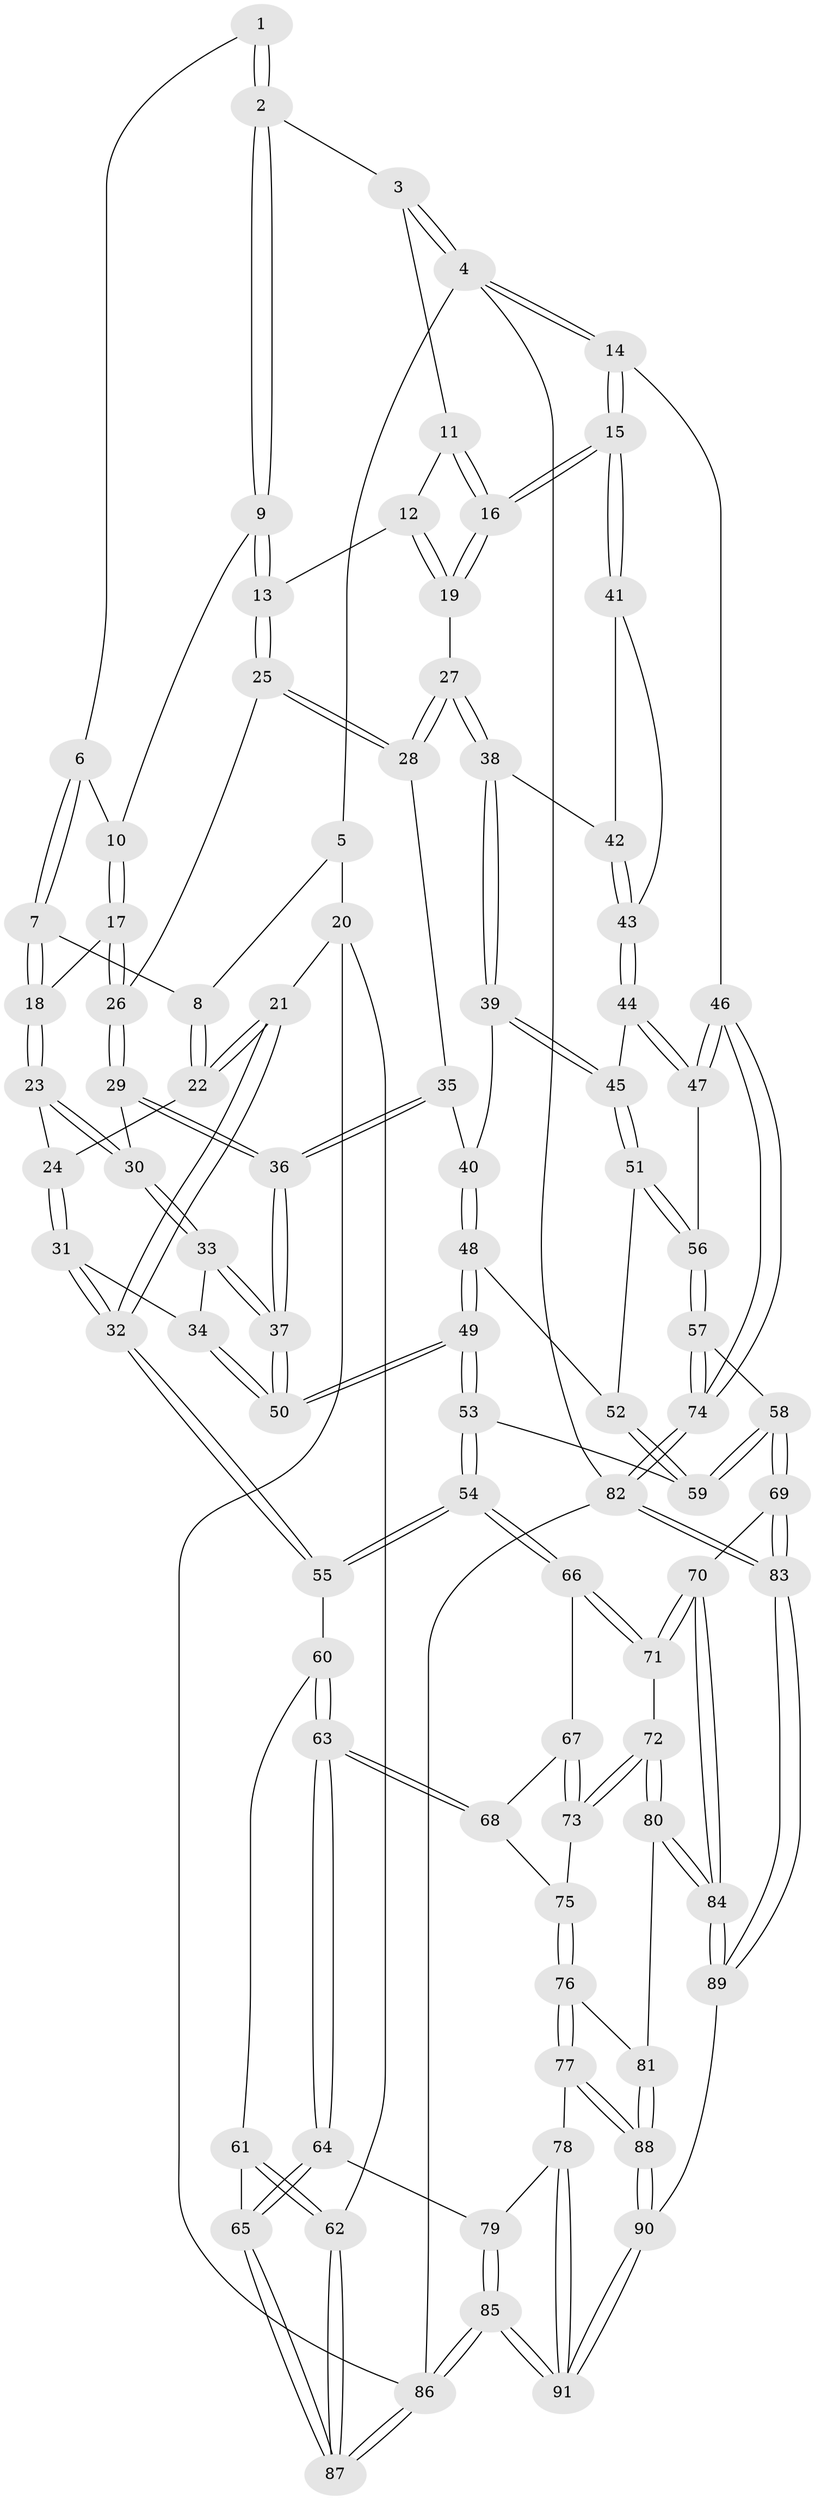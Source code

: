 // coarse degree distribution, {3: 0.14285714285714285, 5: 0.2857142857142857, 4: 0.42857142857142855, 8: 0.017857142857142856, 6: 0.125}
// Generated by graph-tools (version 1.1) at 2025/52/02/27/25 19:52:43]
// undirected, 91 vertices, 224 edges
graph export_dot {
graph [start="1"]
  node [color=gray90,style=filled];
  1 [pos="+0.5528202546527113+0"];
  2 [pos="+0.8579893534037449+0"];
  3 [pos="+0.8782983568226919+0"];
  4 [pos="+1+0"];
  5 [pos="+0.26107518957411596+0"];
  6 [pos="+0.5459104660643428+0.07554149207359223"];
  7 [pos="+0.4354629075528+0.14304613198027205"];
  8 [pos="+0.25240442902350796+0"];
  9 [pos="+0.6107109877334886+0.15258750211193464"];
  10 [pos="+0.5666583695194514+0.10754441625064728"];
  11 [pos="+0.864472101355176+0"];
  12 [pos="+0.7472692089758322+0.12677365827064624"];
  13 [pos="+0.6270295341201937+0.19290900075322134"];
  14 [pos="+1+0.40830334623957687"];
  15 [pos="+1+0.38630531903144033"];
  16 [pos="+0.9046676347430898+0.29196116274424444"];
  17 [pos="+0.46511391931122636+0.22454453573839647"];
  18 [pos="+0.4417374838591734+0.17126481822023631"];
  19 [pos="+0.8086896229365377+0.3042661561490015"];
  20 [pos="+0+0.29655858608124036"];
  21 [pos="+0+0.28874150006891236"];
  22 [pos="+0.18470281472698982+0.14763102139105638"];
  23 [pos="+0.27349297261459504+0.22783310610750632"];
  24 [pos="+0.2371664391515842+0.21160747959577086"];
  25 [pos="+0.6163626195148022+0.2568911067074331"];
  26 [pos="+0.47149604242212706+0.24791721753222928"];
  27 [pos="+0.7914301830225765+0.3129024362050438"];
  28 [pos="+0.6395663066148564+0.2902902522067842"];
  29 [pos="+0.41619761558337+0.3111642749048233"];
  30 [pos="+0.4072414376389183+0.31176626995193846"];
  31 [pos="+0.2452315567213627+0.4404600804166297"];
  32 [pos="+0.2105797035215445+0.47975397419993515"];
  33 [pos="+0.3137006079501062+0.4051418804289683"];
  34 [pos="+0.2822897682329761+0.42689741629744615"];
  35 [pos="+0.6182135456290418+0.34494592728507956"];
  36 [pos="+0.5066455658460653+0.4597308880104283"];
  37 [pos="+0.5053263723114699+0.4741626663749172"];
  38 [pos="+0.775380941764872+0.3876245610053583"];
  39 [pos="+0.743119360197141+0.46042625757281064"];
  40 [pos="+0.6828153010069508+0.4607848892064156"];
  41 [pos="+0.8430808815705724+0.4482126579027498"];
  42 [pos="+0.8094683806959841+0.42435986005638476"];
  43 [pos="+0.8337539999555396+0.4734459959738445"];
  44 [pos="+0.8339688789376091+0.5219359662843583"];
  45 [pos="+0.7523732376195699+0.4800801896918269"];
  46 [pos="+1+0.5567068970248602"];
  47 [pos="+0.9048839836960677+0.5830358229531399"];
  48 [pos="+0.6066715172148296+0.5247540309660074"];
  49 [pos="+0.5074850670969898+0.53537649708669"];
  50 [pos="+0.506244083914772+0.5287213574180438"];
  51 [pos="+0.7265226277460484+0.5530381091313323"];
  52 [pos="+0.6617713335289449+0.5556943863083069"];
  53 [pos="+0.49296817728024744+0.5720961399878816"];
  54 [pos="+0.49112129644289315+0.5763786489773388"];
  55 [pos="+0.213573723985614+0.5205384158387921"];
  56 [pos="+0.7860286392148903+0.6548415356737053"];
  57 [pos="+0.7330647430901758+0.7307905186542099"];
  58 [pos="+0.7243471174960582+0.7344968527428796"];
  59 [pos="+0.6759484769918247+0.6149854222282429"];
  60 [pos="+0.20633099736972355+0.5415962192662911"];
  61 [pos="+0.12739304205599156+0.5826141641878541"];
  62 [pos="+0+0.6807617084237055"];
  63 [pos="+0.2719175358454844+0.7181491828778851"];
  64 [pos="+0.2159848160345377+0.7946298547612264"];
  65 [pos="+0.14122316632467513+0.8252056913709169"];
  66 [pos="+0.49099776269843265+0.5817699988733094"];
  67 [pos="+0.40434019524841014+0.6562127134672783"];
  68 [pos="+0.3212972090803554+0.7150935922163346"];
  69 [pos="+0.649935243069253+0.7853370430853968"];
  70 [pos="+0.6423499754328484+0.7828592901120237"];
  71 [pos="+0.5966730590012546+0.760111282975237"];
  72 [pos="+0.4976040188524967+0.8000120051643779"];
  73 [pos="+0.46067875444704837+0.7892276642424211"];
  74 [pos="+1+1"];
  75 [pos="+0.38850617895634587+0.7779777001047036"];
  76 [pos="+0.37785955941392324+0.8676640457984609"];
  77 [pos="+0.3372025945498332+0.88072717388313"];
  78 [pos="+0.31042428406249706+0.876572224472691"];
  79 [pos="+0.2852745328158537+0.8595430513447077"];
  80 [pos="+0.453561094710399+0.8709275063156803"];
  81 [pos="+0.41785414718773434+0.8823963973741793"];
  82 [pos="+1+1"];
  83 [pos="+0.7496525798602246+1"];
  84 [pos="+0.4953752160309187+0.9349831258678537"];
  85 [pos="+0.15102726502674+1"];
  86 [pos="+0+1"];
  87 [pos="+0+1"];
  88 [pos="+0.40321788840854506+1"];
  89 [pos="+0.5074668352277419+1"];
  90 [pos="+0.4185716605670052+1"];
  91 [pos="+0.2677783016076718+1"];
  1 -- 2;
  1 -- 2;
  1 -- 6;
  2 -- 3;
  2 -- 9;
  2 -- 9;
  3 -- 4;
  3 -- 4;
  3 -- 11;
  4 -- 5;
  4 -- 14;
  4 -- 14;
  4 -- 82;
  5 -- 8;
  5 -- 20;
  6 -- 7;
  6 -- 7;
  6 -- 10;
  7 -- 8;
  7 -- 18;
  7 -- 18;
  8 -- 22;
  8 -- 22;
  9 -- 10;
  9 -- 13;
  9 -- 13;
  10 -- 17;
  10 -- 17;
  11 -- 12;
  11 -- 16;
  11 -- 16;
  12 -- 13;
  12 -- 19;
  12 -- 19;
  13 -- 25;
  13 -- 25;
  14 -- 15;
  14 -- 15;
  14 -- 46;
  15 -- 16;
  15 -- 16;
  15 -- 41;
  15 -- 41;
  16 -- 19;
  16 -- 19;
  17 -- 18;
  17 -- 26;
  17 -- 26;
  18 -- 23;
  18 -- 23;
  19 -- 27;
  20 -- 21;
  20 -- 62;
  20 -- 86;
  21 -- 22;
  21 -- 22;
  21 -- 32;
  21 -- 32;
  22 -- 24;
  23 -- 24;
  23 -- 30;
  23 -- 30;
  24 -- 31;
  24 -- 31;
  25 -- 26;
  25 -- 28;
  25 -- 28;
  26 -- 29;
  26 -- 29;
  27 -- 28;
  27 -- 28;
  27 -- 38;
  27 -- 38;
  28 -- 35;
  29 -- 30;
  29 -- 36;
  29 -- 36;
  30 -- 33;
  30 -- 33;
  31 -- 32;
  31 -- 32;
  31 -- 34;
  32 -- 55;
  32 -- 55;
  33 -- 34;
  33 -- 37;
  33 -- 37;
  34 -- 50;
  34 -- 50;
  35 -- 36;
  35 -- 36;
  35 -- 40;
  36 -- 37;
  36 -- 37;
  37 -- 50;
  37 -- 50;
  38 -- 39;
  38 -- 39;
  38 -- 42;
  39 -- 40;
  39 -- 45;
  39 -- 45;
  40 -- 48;
  40 -- 48;
  41 -- 42;
  41 -- 43;
  42 -- 43;
  42 -- 43;
  43 -- 44;
  43 -- 44;
  44 -- 45;
  44 -- 47;
  44 -- 47;
  45 -- 51;
  45 -- 51;
  46 -- 47;
  46 -- 47;
  46 -- 74;
  46 -- 74;
  47 -- 56;
  48 -- 49;
  48 -- 49;
  48 -- 52;
  49 -- 50;
  49 -- 50;
  49 -- 53;
  49 -- 53;
  51 -- 52;
  51 -- 56;
  51 -- 56;
  52 -- 59;
  52 -- 59;
  53 -- 54;
  53 -- 54;
  53 -- 59;
  54 -- 55;
  54 -- 55;
  54 -- 66;
  54 -- 66;
  55 -- 60;
  56 -- 57;
  56 -- 57;
  57 -- 58;
  57 -- 74;
  57 -- 74;
  58 -- 59;
  58 -- 59;
  58 -- 69;
  58 -- 69;
  60 -- 61;
  60 -- 63;
  60 -- 63;
  61 -- 62;
  61 -- 62;
  61 -- 65;
  62 -- 87;
  62 -- 87;
  63 -- 64;
  63 -- 64;
  63 -- 68;
  63 -- 68;
  64 -- 65;
  64 -- 65;
  64 -- 79;
  65 -- 87;
  65 -- 87;
  66 -- 67;
  66 -- 71;
  66 -- 71;
  67 -- 68;
  67 -- 73;
  67 -- 73;
  68 -- 75;
  69 -- 70;
  69 -- 83;
  69 -- 83;
  70 -- 71;
  70 -- 71;
  70 -- 84;
  70 -- 84;
  71 -- 72;
  72 -- 73;
  72 -- 73;
  72 -- 80;
  72 -- 80;
  73 -- 75;
  74 -- 82;
  74 -- 82;
  75 -- 76;
  75 -- 76;
  76 -- 77;
  76 -- 77;
  76 -- 81;
  77 -- 78;
  77 -- 88;
  77 -- 88;
  78 -- 79;
  78 -- 91;
  78 -- 91;
  79 -- 85;
  79 -- 85;
  80 -- 81;
  80 -- 84;
  80 -- 84;
  81 -- 88;
  81 -- 88;
  82 -- 83;
  82 -- 83;
  82 -- 86;
  83 -- 89;
  83 -- 89;
  84 -- 89;
  84 -- 89;
  85 -- 86;
  85 -- 86;
  85 -- 91;
  85 -- 91;
  86 -- 87;
  86 -- 87;
  88 -- 90;
  88 -- 90;
  89 -- 90;
  90 -- 91;
  90 -- 91;
}
